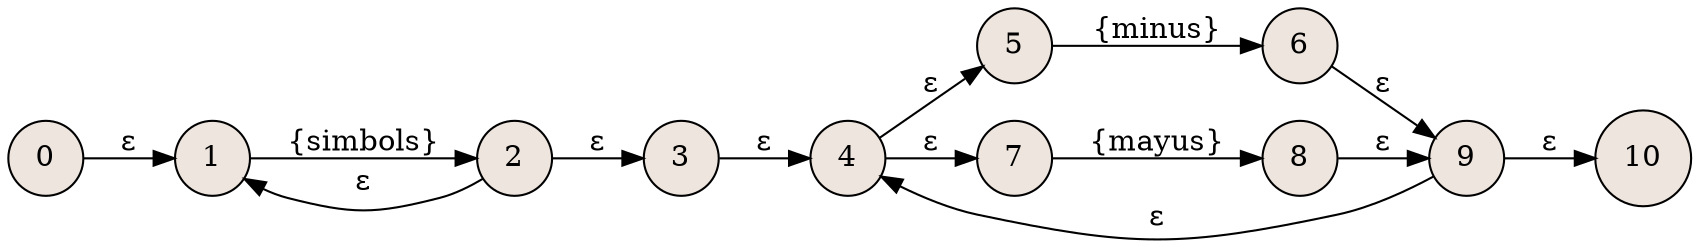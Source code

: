 digraph grafica{
rankdir=LR;
node [shape =circle, style=filled, fillcolor=seashell2];
0->1 [label ="ε"];
1->2 [label ="{simbols}"];
2->1 [label ="ε"];
2->3 [label ="ε"];
3->4 [label ="ε"];
4->5 [label ="ε"];
4->7 [label ="ε"];
5->6 [label ="{minus}"];
6->9 [label ="ε"];
7->8 [label ="{mayus}"];
8->9 [label ="ε"];
9->4 [label ="ε"];
9->10 [label ="ε" shape ="doublecircle"];
}
